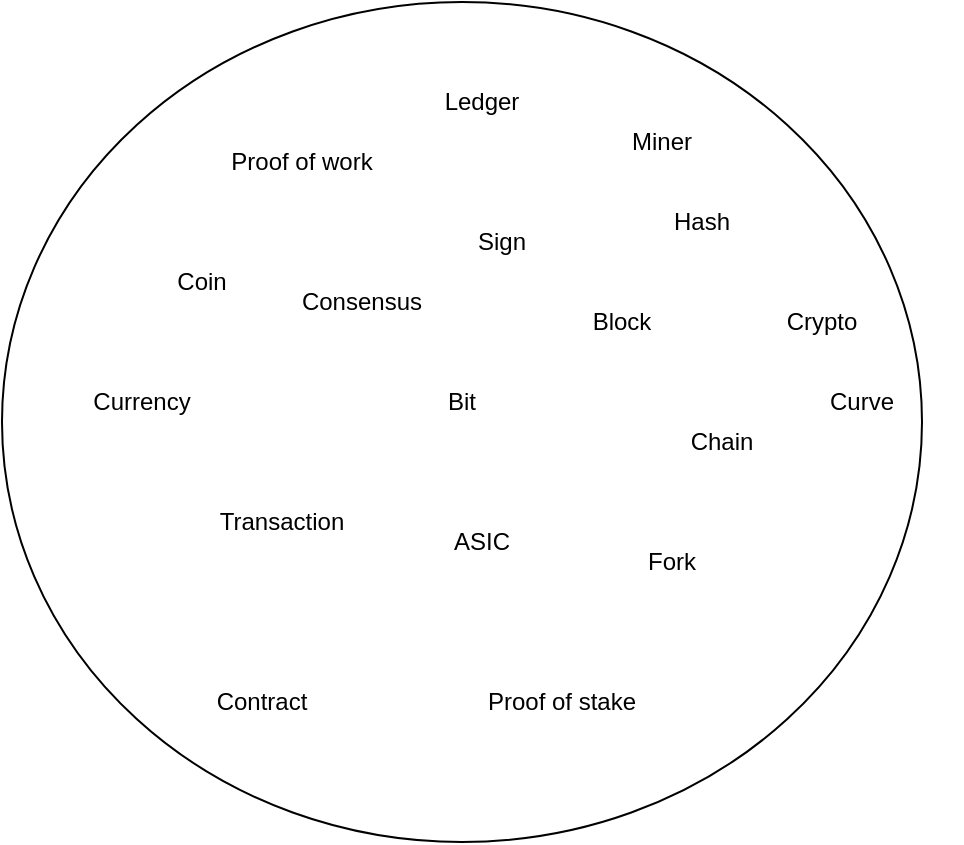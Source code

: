 <mxfile version="13.4.8" type="device"><diagram id="MxJJ8Exni8HpqhdCTWgU" name="Page-1"><mxGraphModel dx="946" dy="646" grid="1" gridSize="10" guides="1" tooltips="1" connect="1" arrows="1" fold="1" page="1" pageScale="1" pageWidth="850" pageHeight="1100" math="0" shadow="0"><root><mxCell id="0"/><mxCell id="1" parent="0"/><mxCell id="ZgdjZZ01JpPMh06NxR-1-1" value="" style="ellipse;whiteSpace=wrap;html=1;" vertex="1" parent="1"><mxGeometry x="90" y="90" width="460" height="420" as="geometry"/></mxCell><mxCell id="ZgdjZZ01JpPMh06NxR-1-2" value="Proof of work" style="text;html=1;strokeColor=none;fillColor=none;align=center;verticalAlign=middle;whiteSpace=wrap;rounded=0;" vertex="1" parent="1"><mxGeometry x="190" y="160" width="100" height="20" as="geometry"/></mxCell><mxCell id="ZgdjZZ01JpPMh06NxR-1-3" value="Proof of stake" style="text;html=1;strokeColor=none;fillColor=none;align=center;verticalAlign=middle;whiteSpace=wrap;rounded=0;" vertex="1" parent="1"><mxGeometry x="320" y="430" width="100" height="20" as="geometry"/></mxCell><mxCell id="ZgdjZZ01JpPMh06NxR-1-4" value="Coin" style="text;html=1;strokeColor=none;fillColor=none;align=center;verticalAlign=middle;whiteSpace=wrap;rounded=0;" vertex="1" parent="1"><mxGeometry x="140" y="220" width="100" height="20" as="geometry"/></mxCell><mxCell id="ZgdjZZ01JpPMh06NxR-1-5" value="Sign" style="text;html=1;strokeColor=none;fillColor=none;align=center;verticalAlign=middle;whiteSpace=wrap;rounded=0;" vertex="1" parent="1"><mxGeometry x="290" y="200" width="100" height="20" as="geometry"/></mxCell><mxCell id="ZgdjZZ01JpPMh06NxR-1-6" value="Ledger" style="text;html=1;strokeColor=none;fillColor=none;align=center;verticalAlign=middle;whiteSpace=wrap;rounded=0;" vertex="1" parent="1"><mxGeometry x="280" y="130" width="100" height="20" as="geometry"/></mxCell><mxCell id="ZgdjZZ01JpPMh06NxR-1-7" value="Miner" style="text;html=1;strokeColor=none;fillColor=none;align=center;verticalAlign=middle;whiteSpace=wrap;rounded=0;" vertex="1" parent="1"><mxGeometry x="370" y="150" width="100" height="20" as="geometry"/></mxCell><mxCell id="ZgdjZZ01JpPMh06NxR-1-8" value="Hash" style="text;html=1;strokeColor=none;fillColor=none;align=center;verticalAlign=middle;whiteSpace=wrap;rounded=0;" vertex="1" parent="1"><mxGeometry x="390" y="190" width="100" height="20" as="geometry"/></mxCell><mxCell id="ZgdjZZ01JpPMh06NxR-1-9" value="Consensus" style="text;html=1;strokeColor=none;fillColor=none;align=center;verticalAlign=middle;whiteSpace=wrap;rounded=0;" vertex="1" parent="1"><mxGeometry x="220" y="230" width="100" height="20" as="geometry"/></mxCell><mxCell id="ZgdjZZ01JpPMh06NxR-1-10" value="Block" style="text;html=1;strokeColor=none;fillColor=none;align=center;verticalAlign=middle;whiteSpace=wrap;rounded=0;" vertex="1" parent="1"><mxGeometry x="350" y="240" width="100" height="20" as="geometry"/></mxCell><mxCell id="ZgdjZZ01JpPMh06NxR-1-11" value="Currency" style="text;html=1;strokeColor=none;fillColor=none;align=center;verticalAlign=middle;whiteSpace=wrap;rounded=0;" vertex="1" parent="1"><mxGeometry x="110" y="280" width="100" height="20" as="geometry"/></mxCell><mxCell id="ZgdjZZ01JpPMh06NxR-1-12" value="Bit" style="text;html=1;strokeColor=none;fillColor=none;align=center;verticalAlign=middle;whiteSpace=wrap;rounded=0;" vertex="1" parent="1"><mxGeometry x="270" y="280" width="100" height="20" as="geometry"/></mxCell><mxCell id="ZgdjZZ01JpPMh06NxR-1-13" value="Chain" style="text;html=1;strokeColor=none;fillColor=none;align=center;verticalAlign=middle;whiteSpace=wrap;rounded=0;" vertex="1" parent="1"><mxGeometry x="400" y="300" width="100" height="20" as="geometry"/></mxCell><mxCell id="ZgdjZZ01JpPMh06NxR-1-14" value="Crypto" style="text;html=1;strokeColor=none;fillColor=none;align=center;verticalAlign=middle;whiteSpace=wrap;rounded=0;" vertex="1" parent="1"><mxGeometry x="450" y="240" width="100" height="20" as="geometry"/></mxCell><mxCell id="ZgdjZZ01JpPMh06NxR-1-15" value="Curve" style="text;html=1;strokeColor=none;fillColor=none;align=center;verticalAlign=middle;whiteSpace=wrap;rounded=0;" vertex="1" parent="1"><mxGeometry x="470" y="280" width="100" height="20" as="geometry"/></mxCell><mxCell id="ZgdjZZ01JpPMh06NxR-1-16" value="ASIC" style="text;html=1;strokeColor=none;fillColor=none;align=center;verticalAlign=middle;whiteSpace=wrap;rounded=0;" vertex="1" parent="1"><mxGeometry x="280" y="350" width="100" height="20" as="geometry"/></mxCell><mxCell id="ZgdjZZ01JpPMh06NxR-1-17" value="Transaction" style="text;html=1;strokeColor=none;fillColor=none;align=center;verticalAlign=middle;whiteSpace=wrap;rounded=0;" vertex="1" parent="1"><mxGeometry x="180" y="340" width="100" height="20" as="geometry"/></mxCell><mxCell id="ZgdjZZ01JpPMh06NxR-1-18" value="Contract" style="text;html=1;strokeColor=none;fillColor=none;align=center;verticalAlign=middle;whiteSpace=wrap;rounded=0;" vertex="1" parent="1"><mxGeometry x="170" y="430" width="100" height="20" as="geometry"/></mxCell><mxCell id="ZgdjZZ01JpPMh06NxR-1-19" value="Fork" style="text;html=1;strokeColor=none;fillColor=none;align=center;verticalAlign=middle;whiteSpace=wrap;rounded=0;" vertex="1" parent="1"><mxGeometry x="375" y="360" width="100" height="20" as="geometry"/></mxCell></root></mxGraphModel></diagram></mxfile>